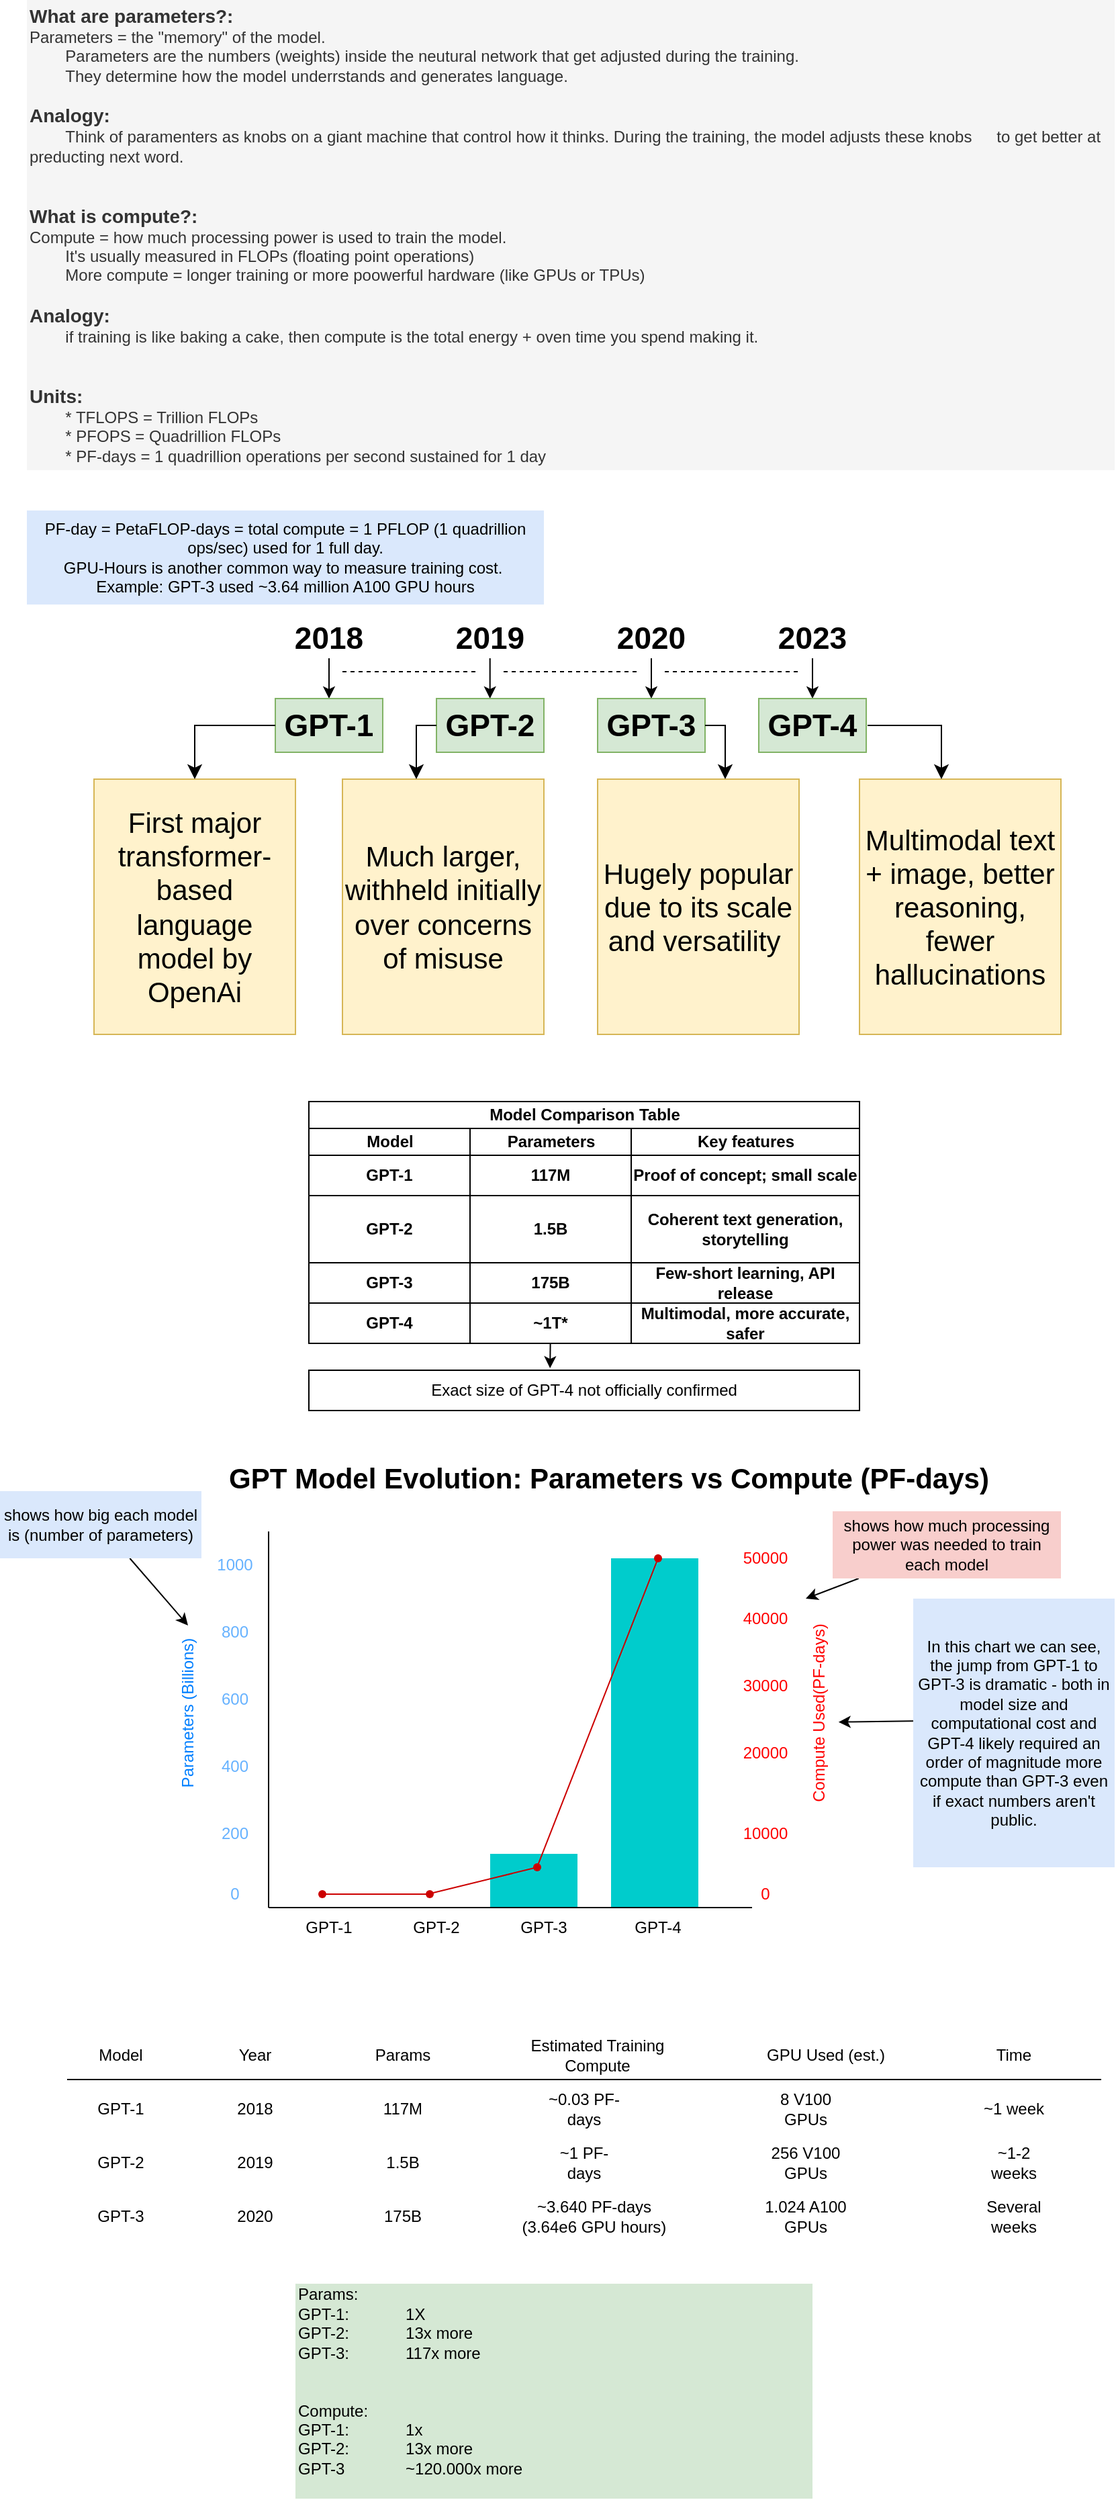 <mxfile>
    <diagram id="XANIDbjGybtHKlUeSHtq" name="Page-1">
        <mxGraphModel dx="849" dy="1026" grid="1" gridSize="10" guides="1" tooltips="1" connect="1" arrows="1" fold="1" page="1" pageScale="1" pageWidth="850" pageHeight="1100" math="0" shadow="0">
            <root>
                <mxCell id="0"/>
                <mxCell id="1" parent="0"/>
                <mxCell id="103" value="" style="rounded=0;whiteSpace=wrap;html=1;fillColor=#00CCCC;strokeColor=none;fontColor=#ffffff;" parent="1" vertex="1">
                    <mxGeometry x="455" y="1180" width="65" height="260" as="geometry"/>
                </mxCell>
                <mxCell id="102" value="" style="rounded=0;whiteSpace=wrap;html=1;fillColor=#00CCCC;strokeColor=none;fontColor=#ffffff;" parent="1" vertex="1">
                    <mxGeometry x="365" y="1400" width="65" height="40" as="geometry"/>
                </mxCell>
                <mxCell id="3" style="edgeStyle=none;html=1;" parent="1" source="2" edge="1">
                    <mxGeometry relative="1" as="geometry">
                        <mxPoint x="245" y="540" as="targetPoint"/>
                    </mxGeometry>
                </mxCell>
                <mxCell id="2" value="&lt;font style=&quot;font-size: 23px;&quot;&gt;&lt;b style=&quot;&quot;&gt;2018&lt;/b&gt;&lt;/font&gt;" style="text;html=1;align=center;verticalAlign=middle;whiteSpace=wrap;rounded=0;" parent="1" vertex="1">
                    <mxGeometry x="205" y="480" width="80" height="30" as="geometry"/>
                </mxCell>
                <mxCell id="4" value="&lt;font style=&quot;font-size: 23px;&quot;&gt;&lt;b style=&quot;&quot;&gt;GPT-1&lt;/b&gt;&lt;/font&gt;" style="text;html=1;align=center;verticalAlign=middle;whiteSpace=wrap;rounded=0;fillColor=#d5e8d4;strokeColor=#82b366;" parent="1" vertex="1">
                    <mxGeometry x="205" y="540" width="80" height="40" as="geometry"/>
                </mxCell>
                <mxCell id="5" value="" style="endArrow=none;dashed=1;html=1;" parent="1" edge="1">
                    <mxGeometry width="50" height="50" relative="1" as="geometry">
                        <mxPoint x="255" y="520" as="sourcePoint"/>
                        <mxPoint x="355" y="520" as="targetPoint"/>
                    </mxGeometry>
                </mxCell>
                <mxCell id="6" value="&lt;font style=&quot;font-size: 23px;&quot;&gt;&lt;b style=&quot;&quot;&gt;2019&lt;/b&gt;&lt;/font&gt;" style="text;html=1;align=center;verticalAlign=middle;whiteSpace=wrap;rounded=0;" parent="1" vertex="1">
                    <mxGeometry x="325" y="480" width="80" height="30" as="geometry"/>
                </mxCell>
                <mxCell id="7" style="edgeStyle=none;html=1;" parent="1" edge="1">
                    <mxGeometry relative="1" as="geometry">
                        <mxPoint x="364.85" y="540" as="targetPoint"/>
                        <mxPoint x="364.85" y="510" as="sourcePoint"/>
                    </mxGeometry>
                </mxCell>
                <mxCell id="8" value="&lt;font style=&quot;font-size: 23px;&quot;&gt;&lt;b style=&quot;&quot;&gt;GPT-2&lt;/b&gt;&lt;/font&gt;" style="text;html=1;align=center;verticalAlign=middle;whiteSpace=wrap;rounded=0;fillColor=#d5e8d4;strokeColor=#82b366;" parent="1" vertex="1">
                    <mxGeometry x="325" y="540" width="80" height="40" as="geometry"/>
                </mxCell>
                <mxCell id="12" style="edgeStyle=none;html=1;entryX=0.5;entryY=0;entryDx=0;entryDy=0;" parent="1" source="9" target="10" edge="1">
                    <mxGeometry relative="1" as="geometry"/>
                </mxCell>
                <mxCell id="9" value="&lt;font style=&quot;font-size: 23px;&quot;&gt;&lt;b style=&quot;&quot;&gt;2020&lt;/b&gt;&lt;/font&gt;" style="text;html=1;align=center;verticalAlign=middle;whiteSpace=wrap;rounded=0;" parent="1" vertex="1">
                    <mxGeometry x="445" y="480" width="80" height="30" as="geometry"/>
                </mxCell>
                <mxCell id="10" value="&lt;font style=&quot;font-size: 23px;&quot;&gt;&lt;b style=&quot;&quot;&gt;GPT-3&lt;/b&gt;&lt;/font&gt;" style="text;html=1;align=center;verticalAlign=middle;whiteSpace=wrap;rounded=0;fillColor=#d5e8d4;strokeColor=#82b366;" parent="1" vertex="1">
                    <mxGeometry x="445" y="540" width="80" height="40" as="geometry"/>
                </mxCell>
                <mxCell id="11" value="" style="endArrow=none;dashed=1;html=1;" parent="1" edge="1">
                    <mxGeometry width="50" height="50" relative="1" as="geometry">
                        <mxPoint x="375" y="520" as="sourcePoint"/>
                        <mxPoint x="475" y="520" as="targetPoint"/>
                    </mxGeometry>
                </mxCell>
                <mxCell id="17" style="edgeStyle=none;html=1;entryX=0.5;entryY=0;entryDx=0;entryDy=0;" parent="1" source="13" target="14" edge="1">
                    <mxGeometry relative="1" as="geometry"/>
                </mxCell>
                <mxCell id="13" value="&lt;font style=&quot;font-size: 23px;&quot;&gt;&lt;b style=&quot;&quot;&gt;2023&lt;/b&gt;&lt;/font&gt;" style="text;html=1;align=center;verticalAlign=middle;whiteSpace=wrap;rounded=0;" parent="1" vertex="1">
                    <mxGeometry x="565" y="480" width="80" height="30" as="geometry"/>
                </mxCell>
                <mxCell id="14" value="&lt;font style=&quot;font-size: 23px;&quot;&gt;&lt;b style=&quot;&quot;&gt;GPT-4&lt;/b&gt;&lt;/font&gt;" style="text;html=1;align=center;verticalAlign=middle;whiteSpace=wrap;rounded=0;fillColor=#d5e8d4;strokeColor=#82b366;" parent="1" vertex="1">
                    <mxGeometry x="565" y="540" width="80" height="40" as="geometry"/>
                </mxCell>
                <mxCell id="15" value="" style="endArrow=none;dashed=1;html=1;" parent="1" edge="1">
                    <mxGeometry width="50" height="50" relative="1" as="geometry">
                        <mxPoint x="495" y="520" as="sourcePoint"/>
                        <mxPoint x="595" y="520" as="targetPoint"/>
                    </mxGeometry>
                </mxCell>
                <mxCell id="20" value="&lt;div&gt;&lt;font style=&quot;font-size: 21px;&quot;&gt;First major transformer-based language model by OpenAi&lt;/font&gt;&lt;/div&gt;" style="text;html=1;align=center;verticalAlign=middle;whiteSpace=wrap;rounded=0;fillColor=#fff2cc;strokeColor=#d6b656;" parent="1" vertex="1">
                    <mxGeometry x="70" y="600" width="150" height="190" as="geometry"/>
                </mxCell>
                <mxCell id="21" value="&lt;div&gt;&lt;font style=&quot;font-size: 21px;&quot;&gt;Much larger, withheld initially over concerns of misuse&lt;/font&gt;&lt;/div&gt;" style="text;html=1;align=center;verticalAlign=middle;whiteSpace=wrap;rounded=0;fillColor=#fff2cc;strokeColor=#d6b656;" parent="1" vertex="1">
                    <mxGeometry x="255" y="600" width="150" height="190" as="geometry"/>
                </mxCell>
                <mxCell id="22" value="&lt;div&gt;&lt;font style=&quot;font-size: 21px;&quot;&gt;Hugely popular due to its scale and versatility&amp;nbsp;&lt;/font&gt;&lt;/div&gt;" style="text;html=1;align=center;verticalAlign=middle;whiteSpace=wrap;rounded=0;fillColor=#fff2cc;strokeColor=#d6b656;" parent="1" vertex="1">
                    <mxGeometry x="445" y="600" width="150" height="190" as="geometry"/>
                </mxCell>
                <mxCell id="23" value="&lt;div&gt;&lt;font style=&quot;font-size: 21px;&quot;&gt;Multimodal text + image, better reasoning, fewer hallucinations&lt;/font&gt;&lt;/div&gt;" style="text;html=1;align=center;verticalAlign=middle;whiteSpace=wrap;rounded=0;fillColor=#fff2cc;strokeColor=#d6b656;" parent="1" vertex="1">
                    <mxGeometry x="640" y="600" width="150" height="190" as="geometry"/>
                </mxCell>
                <mxCell id="24" value="" style="edgeStyle=segmentEdgeStyle;endArrow=classic;html=1;curved=0;rounded=0;endSize=8;startSize=8;" parent="1" edge="1">
                    <mxGeometry width="50" height="50" relative="1" as="geometry">
                        <mxPoint x="205" y="560" as="sourcePoint"/>
                        <mxPoint x="145" y="600" as="targetPoint"/>
                    </mxGeometry>
                </mxCell>
                <mxCell id="26" value="" style="edgeStyle=segmentEdgeStyle;endArrow=classic;html=1;curved=0;rounded=0;endSize=8;startSize=8;" parent="1" edge="1">
                    <mxGeometry width="50" height="50" relative="1" as="geometry">
                        <mxPoint x="325" y="560" as="sourcePoint"/>
                        <mxPoint x="310" y="600" as="targetPoint"/>
                    </mxGeometry>
                </mxCell>
                <mxCell id="27" value="" style="edgeStyle=segmentEdgeStyle;endArrow=classic;html=1;curved=0;rounded=0;endSize=8;startSize=8;" parent="1" edge="1">
                    <mxGeometry width="50" height="50" relative="1" as="geometry">
                        <mxPoint x="525" y="560" as="sourcePoint"/>
                        <mxPoint x="540" y="600" as="targetPoint"/>
                    </mxGeometry>
                </mxCell>
                <mxCell id="28" value="" style="edgeStyle=segmentEdgeStyle;endArrow=classic;html=1;curved=0;rounded=0;endSize=8;startSize=8;" parent="1" edge="1">
                    <mxGeometry width="50" height="50" relative="1" as="geometry">
                        <mxPoint x="646" y="560" as="sourcePoint"/>
                        <mxPoint x="701" y="600" as="targetPoint"/>
                    </mxGeometry>
                </mxCell>
                <mxCell id="29" value="Model Comparison Table" style="swimlane;childLayout=stackLayout;resizeParent=1;resizeParentMax=0;startSize=20;html=1;" parent="1" vertex="1">
                    <mxGeometry x="230" y="840" width="410" height="180" as="geometry"/>
                </mxCell>
                <mxCell id="30" value="Model" style="swimlane;startSize=20;html=1;" parent="29" vertex="1">
                    <mxGeometry y="20" width="120" height="160" as="geometry"/>
                </mxCell>
                <mxCell id="36" value="&lt;b&gt;GPT-1&lt;/b&gt;" style="text;html=1;align=center;verticalAlign=middle;whiteSpace=wrap;rounded=0;strokeColor=default;" parent="30" vertex="1">
                    <mxGeometry y="20" width="120" height="30" as="geometry"/>
                </mxCell>
                <mxCell id="64" value="&lt;b&gt;GPT-3&lt;/b&gt;" style="text;html=1;align=center;verticalAlign=middle;whiteSpace=wrap;rounded=0;strokeColor=default;" parent="30" vertex="1">
                    <mxGeometry y="100" width="120" height="30" as="geometry"/>
                </mxCell>
                <mxCell id="67" value="&lt;b&gt;GPT-4&lt;/b&gt;" style="text;html=1;align=center;verticalAlign=middle;whiteSpace=wrap;rounded=0;strokeColor=default;" parent="30" vertex="1">
                    <mxGeometry y="130" width="120" height="30" as="geometry"/>
                </mxCell>
                <mxCell id="31" value="Parameters" style="swimlane;startSize=20;html=1;" parent="29" vertex="1">
                    <mxGeometry x="120" y="20" width="120" height="160" as="geometry"/>
                </mxCell>
                <mxCell id="37" value="&lt;b&gt;117M&lt;/b&gt;&lt;span style=&quot;font-family: monospace; font-size: 0px; text-align: start; text-wrap-mode: nowrap;&quot;&gt;%3CmxGraphModel%3E%3Croot%3E%3CmxCell%20id%3D%220%22%2F%3E%3CmxCell%20id%3D%221%22%20parent%3D%220%22%2F%3E%3CmxCell%20id%3D%222%22%20value%3D%22%26lt%3Bb%26gt%3BGPT-1%26lt%3B%2Fb%26gt%3B%22%20style%3D%22text%3Bhtml%3D1%3Balign%3Dcenter%3BverticalAlign%3Dmiddle%3BwhiteSpace%3Dwrap%3Brounded%3D0%3BstrokeColor%3Ddefault%3B%22%20vertex%3D%221%22%20parent%3D%221%22%3E%3CmxGeometry%20x%3D%22245%22%20y%3D%22460%22%20width%3D%22120%22%20height%3D%2230%22%20as%3D%22geometry%22%2F%3E%3C%2FmxCell%3E%3C%2Froot%3E%3C%2FmxGraphModel%3E&lt;/span&gt;" style="text;html=1;align=center;verticalAlign=middle;whiteSpace=wrap;rounded=0;strokeColor=default;" parent="31" vertex="1">
                    <mxGeometry y="20" width="120" height="30" as="geometry"/>
                </mxCell>
                <mxCell id="65" value="&lt;b&gt;175B&lt;/b&gt;" style="text;html=1;align=center;verticalAlign=middle;whiteSpace=wrap;rounded=0;strokeColor=default;" parent="31" vertex="1">
                    <mxGeometry y="100" width="120" height="30" as="geometry"/>
                </mxCell>
                <mxCell id="68" value="&lt;b&gt;~1T*&lt;/b&gt;" style="text;html=1;align=center;verticalAlign=middle;whiteSpace=wrap;rounded=0;strokeColor=default;" parent="31" vertex="1">
                    <mxGeometry y="130" width="120" height="30" as="geometry"/>
                </mxCell>
                <mxCell id="32" value="Key features" style="swimlane;startSize=20;html=1;" parent="29" vertex="1">
                    <mxGeometry x="240" y="20" width="170" height="160" as="geometry"/>
                </mxCell>
                <mxCell id="38" value="&lt;b&gt;Proof of concept; small scale&lt;/b&gt;" style="text;html=1;align=center;verticalAlign=middle;whiteSpace=wrap;rounded=0;strokeColor=default;" parent="32" vertex="1">
                    <mxGeometry y="20" width="170" height="30" as="geometry"/>
                </mxCell>
                <mxCell id="39" value="&lt;b&gt;GPT-2&lt;/b&gt;" style="text;html=1;align=center;verticalAlign=middle;whiteSpace=wrap;rounded=0;strokeColor=default;" parent="32" vertex="1">
                    <mxGeometry x="-240" y="50" width="120" height="50" as="geometry"/>
                </mxCell>
                <mxCell id="40" value="&lt;b&gt;1.5B&lt;/b&gt;" style="text;html=1;align=center;verticalAlign=middle;whiteSpace=wrap;rounded=0;strokeColor=default;" parent="32" vertex="1">
                    <mxGeometry x="-120" y="50" width="120" height="50" as="geometry"/>
                </mxCell>
                <mxCell id="41" value="&lt;b&gt;Coherent text generation, storytelling&lt;/b&gt;" style="text;html=1;align=center;verticalAlign=middle;whiteSpace=wrap;rounded=0;strokeColor=default;" parent="32" vertex="1">
                    <mxGeometry y="50" width="170" height="50" as="geometry"/>
                </mxCell>
                <mxCell id="66" value="&lt;b&gt;Few-short learning, API release&lt;/b&gt;" style="text;html=1;align=center;verticalAlign=middle;whiteSpace=wrap;rounded=0;strokeColor=default;" parent="32" vertex="1">
                    <mxGeometry y="100" width="170" height="30" as="geometry"/>
                </mxCell>
                <mxCell id="69" value="&lt;b&gt;Multimodal, more accurate, safer&lt;/b&gt;" style="text;html=1;align=center;verticalAlign=middle;whiteSpace=wrap;rounded=0;strokeColor=default;" parent="32" vertex="1">
                    <mxGeometry y="130" width="170" height="30" as="geometry"/>
                </mxCell>
                <mxCell id="78" value="Exact size of GPT-4 not officially confirmed" style="text;html=1;align=center;verticalAlign=middle;whiteSpace=wrap;rounded=0;strokeColor=default;" parent="1" vertex="1">
                    <mxGeometry x="230" y="1040" width="410" height="30" as="geometry"/>
                </mxCell>
                <mxCell id="80" style="edgeStyle=none;html=1;entryX=0.438;entryY=-0.049;entryDx=0;entryDy=0;entryPerimeter=0;" parent="1" source="68" target="78" edge="1">
                    <mxGeometry relative="1" as="geometry"/>
                </mxCell>
                <mxCell id="81" value="" style="endArrow=none;html=1;" parent="1" edge="1">
                    <mxGeometry width="50" height="50" relative="1" as="geometry">
                        <mxPoint x="200" y="1440" as="sourcePoint"/>
                        <mxPoint x="200" y="1160" as="targetPoint"/>
                    </mxGeometry>
                </mxCell>
                <mxCell id="82" value="" style="endArrow=none;html=1;" parent="1" edge="1">
                    <mxGeometry width="50" height="50" relative="1" as="geometry">
                        <mxPoint x="200" y="1440" as="sourcePoint"/>
                        <mxPoint x="560" y="1440" as="targetPoint"/>
                    </mxGeometry>
                </mxCell>
                <mxCell id="83" value="1000" style="text;html=1;align=center;verticalAlign=middle;whiteSpace=wrap;rounded=0;fontColor=#66B2FF;" parent="1" vertex="1">
                    <mxGeometry x="150" y="1170" width="50" height="30" as="geometry"/>
                </mxCell>
                <mxCell id="84" value="800&lt;span style=&quot;font-family: monospace; font-size: 0px; text-align: start; text-wrap-mode: nowrap;&quot;&gt;%3CmxGraphModel%3E%3Croot%3E%3CmxCell%20id%3D%220%22%2F%3E%3CmxCell%20id%3D%221%22%20parent%3D%220%22%2F%3E%3CmxCell%20id%3D%222%22%20value%3D%221000%22%20style%3D%22text%3Bhtml%3D1%3Balign%3Dcenter%3BverticalAlign%3Dmiddle%3BwhiteSpace%3Dwrap%3Brounded%3D0%3B%22%20vertex%3D%221%22%20parent%3D%221%22%3E%3CmxGeometry%20x%3D%2230%22%20y%3D%22760%22%20width%3D%2250%22%20height%3D%2230%22%20as%3D%22geometry%22%2F%3E%3C%2FmxCell%3E%3C%2Froot%3E%3C%2FmxGraphModel%3E&lt;/span&gt;&lt;span style=&quot;font-family: monospace; font-size: 0px; text-align: start; text-wrap-mode: nowrap;&quot;&gt;%3CmxGraphModel%3E%3Croot%3E%3CmxCell%20id%3D%220%22%2F%3E%3CmxCell%20id%3D%221%22%20parent%3D%220%22%2F%3E%3CmxCell%20id%3D%222%22%20value%3D%221000%22%20style%3D%22text%3Bhtml%3D1%3Balign%3Dcenter%3BverticalAlign%3Dmiddle%3BwhiteSpace%3Dwrap%3Brounded%3D0%3B%22%20vertex%3D%221%22%20parent%3D%221%22%3E%3CmxGeometry%20x%3D%2230%22%20y%3D%22760%22%20width%3D%2250%22%20height%3D%2230%22%20as%3D%22geometry%22%2F%3E%3C%2FmxCell%3E%3C%2Froot%3E%3C%2FmxGraphModel%3E&lt;/span&gt;" style="text;html=1;align=center;verticalAlign=middle;whiteSpace=wrap;rounded=0;fontColor=#66B2FF;" parent="1" vertex="1">
                    <mxGeometry x="150" y="1220" width="50" height="30" as="geometry"/>
                </mxCell>
                <mxCell id="85" value="600" style="text;html=1;align=center;verticalAlign=middle;whiteSpace=wrap;rounded=0;fontColor=#66B2FF;" parent="1" vertex="1">
                    <mxGeometry x="150" y="1270" width="50" height="30" as="geometry"/>
                </mxCell>
                <mxCell id="86" value="400" style="text;html=1;align=center;verticalAlign=middle;whiteSpace=wrap;rounded=0;fontColor=#66B2FF;" parent="1" vertex="1">
                    <mxGeometry x="150" y="1320" width="50" height="30" as="geometry"/>
                </mxCell>
                <mxCell id="87" value="200" style="text;html=1;align=center;verticalAlign=middle;whiteSpace=wrap;rounded=0;fontColor=#66B2FF;fontFamily=Helvetica;fontSize=12;" parent="1" vertex="1">
                    <mxGeometry x="150" y="1370" width="50" height="30" as="geometry"/>
                </mxCell>
                <mxCell id="88" value="0" style="text;html=1;align=center;verticalAlign=middle;whiteSpace=wrap;rounded=0;fontColor=#66B2FF;" parent="1" vertex="1">
                    <mxGeometry x="150" y="1415" width="50" height="30" as="geometry"/>
                </mxCell>
                <mxCell id="89" value="GPT-1" style="text;html=1;align=center;verticalAlign=middle;whiteSpace=wrap;rounded=0;" parent="1" vertex="1">
                    <mxGeometry x="215" y="1440" width="60" height="30" as="geometry"/>
                </mxCell>
                <mxCell id="90" value="GPT-2" style="text;html=1;align=center;verticalAlign=middle;whiteSpace=wrap;rounded=0;" parent="1" vertex="1">
                    <mxGeometry x="295" y="1440" width="60" height="30" as="geometry"/>
                </mxCell>
                <mxCell id="91" value="GPT-3" style="text;html=1;align=center;verticalAlign=middle;whiteSpace=wrap;rounded=0;" parent="1" vertex="1">
                    <mxGeometry x="375" y="1440" width="60" height="30" as="geometry"/>
                </mxCell>
                <mxCell id="92" value="GPT-4" style="text;html=1;align=center;verticalAlign=middle;whiteSpace=wrap;rounded=0;" parent="1" vertex="1">
                    <mxGeometry x="460" y="1440" width="60" height="30" as="geometry"/>
                </mxCell>
                <mxCell id="93" value="" style="endArrow=none;html=1;fontColor=#FF0000;strokeColor=#CC0000;" parent="1" target="94" edge="1">
                    <mxGeometry width="50" height="50" relative="1" as="geometry">
                        <mxPoint x="240" y="1430" as="sourcePoint"/>
                        <mxPoint x="320" y="1430" as="targetPoint"/>
                    </mxGeometry>
                </mxCell>
                <mxCell id="94" value="" style="shape=waypoint;sketch=0;fillStyle=solid;size=6;pointerEvents=1;points=[];fillColor=none;resizable=0;rotatable=0;perimeter=centerPerimeter;snapToPoint=1;fontColor=#FF0000;strokeColor=#CC0000;" parent="1" vertex="1">
                    <mxGeometry x="310" y="1420" width="20" height="20" as="geometry"/>
                </mxCell>
                <mxCell id="95" value="" style="shape=waypoint;sketch=0;fillStyle=solid;size=6;pointerEvents=1;points=[];fillColor=none;resizable=0;rotatable=0;perimeter=centerPerimeter;snapToPoint=1;fontColor=#FF0000;strokeColor=#CC0000;" parent="1" vertex="1">
                    <mxGeometry x="230" y="1420" width="20" height="20" as="geometry"/>
                </mxCell>
                <mxCell id="96" value="" style="endArrow=none;html=1;fontColor=#FF0000;strokeColor=#CC0000;" parent="1" source="97" edge="1">
                    <mxGeometry width="50" height="50" relative="1" as="geometry">
                        <mxPoint x="320" y="1429.67" as="sourcePoint"/>
                        <mxPoint x="400" y="1410" as="targetPoint"/>
                    </mxGeometry>
                </mxCell>
                <mxCell id="97" value="" style="shape=waypoint;sketch=0;fillStyle=solid;size=6;pointerEvents=1;points=[];fillColor=none;resizable=0;rotatable=0;perimeter=centerPerimeter;snapToPoint=1;fontColor=#FF0000;strokeColor=#CC0000;align=center;verticalAlign=middle;fontFamily=Helvetica;fontSize=12;" parent="1" vertex="1">
                    <mxGeometry x="390" y="1400" width="20" height="20" as="geometry"/>
                </mxCell>
                <mxCell id="99" value="" style="endArrow=none;html=1;fontColor=#FF0000;strokeColor=#CC0000;" parent="1" source="100" edge="1">
                    <mxGeometry width="50" height="50" relative="1" as="geometry">
                        <mxPoint x="400" y="1409.67" as="sourcePoint"/>
                        <mxPoint x="490" y="1180" as="targetPoint"/>
                    </mxGeometry>
                </mxCell>
                <mxCell id="100" value="" style="shape=waypoint;sketch=0;fillStyle=solid;size=6;pointerEvents=1;points=[];fillColor=none;resizable=0;rotatable=0;perimeter=centerPerimeter;snapToPoint=1;fontColor=#FF0000;strokeColor=#CC0000;align=center;verticalAlign=middle;fontFamily=Helvetica;fontSize=12;" parent="1" vertex="1">
                    <mxGeometry x="480" y="1170" width="20" height="20" as="geometry"/>
                </mxCell>
                <mxCell id="98" value="" style="endArrow=none;html=1;fontColor=#FF0000;strokeColor=#CC0000;flowAnimation=0;" parent="1" target="97" edge="1">
                    <mxGeometry width="50" height="50" relative="1" as="geometry">
                        <mxPoint x="320" y="1429.67" as="sourcePoint"/>
                        <mxPoint x="400" y="1410" as="targetPoint"/>
                    </mxGeometry>
                </mxCell>
                <mxCell id="101" value="" style="endArrow=none;html=1;fontColor=#FF0000;strokeColor=#CC0000;" parent="1" edge="1">
                    <mxGeometry width="50" height="50" relative="1" as="geometry">
                        <mxPoint x="400" y="1409.67" as="sourcePoint"/>
                        <mxPoint x="490" y="1180" as="targetPoint"/>
                    </mxGeometry>
                </mxCell>
                <mxCell id="105" value="50000" style="text;html=1;align=center;verticalAlign=middle;whiteSpace=wrap;rounded=0;fontColor=#FF0000;" parent="1" vertex="1">
                    <mxGeometry x="545" y="1165" width="50" height="30" as="geometry"/>
                </mxCell>
                <mxCell id="106" value="40000" style="text;html=1;align=center;verticalAlign=middle;whiteSpace=wrap;rounded=0;fontColor=#FF0000;" parent="1" vertex="1">
                    <mxGeometry x="545" y="1210" width="50" height="30" as="geometry"/>
                </mxCell>
                <mxCell id="107" value="30000" style="text;html=1;align=center;verticalAlign=middle;whiteSpace=wrap;rounded=0;fontColor=#FF0000;" parent="1" vertex="1">
                    <mxGeometry x="545" y="1260" width="50" height="30" as="geometry"/>
                </mxCell>
                <mxCell id="108" value="20000" style="text;html=1;align=center;verticalAlign=middle;whiteSpace=wrap;rounded=0;fontColor=#FF0000;" parent="1" vertex="1">
                    <mxGeometry x="545" y="1310" width="50" height="30" as="geometry"/>
                </mxCell>
                <mxCell id="109" value="10000" style="text;html=1;align=center;verticalAlign=middle;whiteSpace=wrap;rounded=0;fontColor=#FF0000;fontFamily=Helvetica;fontSize=12;" parent="1" vertex="1">
                    <mxGeometry x="545" y="1370" width="50" height="30" as="geometry"/>
                </mxCell>
                <mxCell id="110" value="0" style="text;html=1;align=center;verticalAlign=middle;whiteSpace=wrap;rounded=0;fontColor=#FF0000;" parent="1" vertex="1">
                    <mxGeometry x="545" y="1415" width="50" height="30" as="geometry"/>
                </mxCell>
                <mxCell id="111" value="&lt;font style=&quot;color: rgb(0, 127, 255);&quot;&gt;Parameters (Billions)&lt;/font&gt;" style="text;html=1;align=center;verticalAlign=middle;whiteSpace=wrap;rounded=0;rotation=-90;" parent="1" vertex="1">
                    <mxGeometry x="80" y="1280" width="120" height="30" as="geometry"/>
                </mxCell>
                <mxCell id="112" value="Compute Used(PF-days)" style="text;html=1;align=center;verticalAlign=middle;whiteSpace=wrap;rounded=0;fontColor=#FF0000;rotation=-90;" parent="1" vertex="1">
                    <mxGeometry x="535" y="1280" width="150" height="30" as="geometry"/>
                </mxCell>
                <mxCell id="113" value="&lt;font style=&quot;font-size: 21px;&quot;&gt;GPT Model Evolution: Parameters vs Compute (PF-days)&lt;/font&gt;" style="text;strokeColor=none;fillColor=none;html=1;fontSize=24;fontStyle=1;verticalAlign=middle;align=center;" parent="1" vertex="1">
                    <mxGeometry x="192.5" y="1100" width="520" height="40" as="geometry"/>
                </mxCell>
                <mxCell id="114" value="In this chart we can see, the jump from GPT-1 to GPT-3 is dramatic - both in model size and computational cost and GPT-4 likely required an order of magnitude more compute than GPT-3 even if exact numbers aren&#39;t public." style="text;html=1;align=center;verticalAlign=middle;whiteSpace=wrap;rounded=0;fillColor=#dae8fc;strokeColor=none;" parent="1" vertex="1">
                    <mxGeometry x="680" y="1210" width="150" height="200" as="geometry"/>
                </mxCell>
                <mxCell id="115" style="edgeStyle=none;html=1;entryX=0.454;entryY=0.979;entryDx=0;entryDy=0;entryPerimeter=0;" parent="1" target="112" edge="1">
                    <mxGeometry relative="1" as="geometry">
                        <mxPoint x="680" y="1301.091" as="sourcePoint"/>
                    </mxGeometry>
                </mxCell>
                <mxCell id="167" value="" style="endArrow=none;html=1;" edge="1" parent="1">
                    <mxGeometry width="50" height="50" relative="1" as="geometry">
                        <mxPoint x="50" y="1568" as="sourcePoint"/>
                        <mxPoint x="820" y="1568" as="targetPoint"/>
                    </mxGeometry>
                </mxCell>
                <mxCell id="168" value="Model" style="text;html=1;align=center;verticalAlign=middle;whiteSpace=wrap;rounded=0;" vertex="1" parent="1">
                    <mxGeometry x="60" y="1535" width="60" height="30" as="geometry"/>
                </mxCell>
                <mxCell id="169" value="Year" style="text;html=1;align=center;verticalAlign=middle;whiteSpace=wrap;rounded=0;" vertex="1" parent="1">
                    <mxGeometry x="160" y="1535" width="60" height="30" as="geometry"/>
                </mxCell>
                <mxCell id="170" value="Params" style="text;html=1;align=center;verticalAlign=middle;whiteSpace=wrap;rounded=0;" vertex="1" parent="1">
                    <mxGeometry x="270" y="1535" width="60" height="30" as="geometry"/>
                </mxCell>
                <mxCell id="171" value="Estimated Training Compute" style="text;html=1;align=center;verticalAlign=middle;whiteSpace=wrap;rounded=0;" vertex="1" parent="1">
                    <mxGeometry x="390" y="1535" width="110" height="30" as="geometry"/>
                </mxCell>
                <mxCell id="172" value="GPU Used (est.)" style="text;html=1;align=center;verticalAlign=middle;whiteSpace=wrap;rounded=0;" vertex="1" parent="1">
                    <mxGeometry x="560" y="1535" width="110" height="30" as="geometry"/>
                </mxCell>
                <mxCell id="173" value="Time" style="text;html=1;align=center;verticalAlign=middle;whiteSpace=wrap;rounded=0;" vertex="1" parent="1">
                    <mxGeometry x="700" y="1535" width="110" height="30" as="geometry"/>
                </mxCell>
                <mxCell id="174" value="GPT-1" style="text;html=1;align=center;verticalAlign=middle;whiteSpace=wrap;rounded=0;" vertex="1" parent="1">
                    <mxGeometry x="60" y="1575" width="60" height="30" as="geometry"/>
                </mxCell>
                <mxCell id="175" value="2018" style="text;html=1;align=center;verticalAlign=middle;whiteSpace=wrap;rounded=0;" vertex="1" parent="1">
                    <mxGeometry x="160" y="1575" width="60" height="30" as="geometry"/>
                </mxCell>
                <mxCell id="176" value="117M" style="text;html=1;align=center;verticalAlign=middle;whiteSpace=wrap;rounded=0;" vertex="1" parent="1">
                    <mxGeometry x="270" y="1575" width="60" height="30" as="geometry"/>
                </mxCell>
                <mxCell id="177" value="~0.03 PF-days" style="text;html=1;align=center;verticalAlign=middle;whiteSpace=wrap;rounded=0;" vertex="1" parent="1">
                    <mxGeometry x="405" y="1575" width="60" height="30" as="geometry"/>
                </mxCell>
                <mxCell id="178" value="8 V100 GPUs" style="text;html=1;align=center;verticalAlign=middle;whiteSpace=wrap;rounded=0;" vertex="1" parent="1">
                    <mxGeometry x="570" y="1575" width="60" height="30" as="geometry"/>
                </mxCell>
                <mxCell id="179" value="~1 week" style="text;html=1;align=center;verticalAlign=middle;whiteSpace=wrap;rounded=0;" vertex="1" parent="1">
                    <mxGeometry x="725" y="1575" width="60" height="30" as="geometry"/>
                </mxCell>
                <mxCell id="180" value="GPT-2" style="text;html=1;align=center;verticalAlign=middle;whiteSpace=wrap;rounded=0;" vertex="1" parent="1">
                    <mxGeometry x="60" y="1615" width="60" height="30" as="geometry"/>
                </mxCell>
                <mxCell id="181" value="2019" style="text;html=1;align=center;verticalAlign=middle;whiteSpace=wrap;rounded=0;" vertex="1" parent="1">
                    <mxGeometry x="160" y="1615" width="60" height="30" as="geometry"/>
                </mxCell>
                <mxCell id="182" value="1.5B" style="text;html=1;align=center;verticalAlign=middle;whiteSpace=wrap;rounded=0;" vertex="1" parent="1">
                    <mxGeometry x="270" y="1615" width="60" height="30" as="geometry"/>
                </mxCell>
                <mxCell id="183" value="~1 PF-days" style="text;html=1;align=center;verticalAlign=middle;whiteSpace=wrap;rounded=0;" vertex="1" parent="1">
                    <mxGeometry x="405" y="1615" width="60" height="30" as="geometry"/>
                </mxCell>
                <mxCell id="184" value="256 V100&lt;div&gt;GPUs&lt;/div&gt;" style="text;html=1;align=center;verticalAlign=middle;whiteSpace=wrap;rounded=0;" vertex="1" parent="1">
                    <mxGeometry x="570" y="1615" width="60" height="30" as="geometry"/>
                </mxCell>
                <mxCell id="185" value="~1-2 weeks" style="text;html=1;align=center;verticalAlign=middle;whiteSpace=wrap;rounded=0;" vertex="1" parent="1">
                    <mxGeometry x="725" y="1615" width="60" height="30" as="geometry"/>
                </mxCell>
                <mxCell id="186" value="GPT-3" style="text;html=1;align=center;verticalAlign=middle;whiteSpace=wrap;rounded=0;" vertex="1" parent="1">
                    <mxGeometry x="60" y="1655" width="60" height="30" as="geometry"/>
                </mxCell>
                <mxCell id="187" value="2020" style="text;html=1;align=center;verticalAlign=middle;whiteSpace=wrap;rounded=0;" vertex="1" parent="1">
                    <mxGeometry x="160" y="1655" width="60" height="30" as="geometry"/>
                </mxCell>
                <mxCell id="188" value="175B" style="text;html=1;align=center;verticalAlign=middle;whiteSpace=wrap;rounded=0;" vertex="1" parent="1">
                    <mxGeometry x="270" y="1655" width="60" height="30" as="geometry"/>
                </mxCell>
                <mxCell id="189" value="~3.640 PF-days (3.64e6 GPU hours)" style="text;html=1;align=center;verticalAlign=middle;whiteSpace=wrap;rounded=0;" vertex="1" parent="1">
                    <mxGeometry x="385" y="1655" width="115" height="30" as="geometry"/>
                </mxCell>
                <mxCell id="190" value="1.024 A100 GPUs" style="text;html=1;align=center;verticalAlign=middle;whiteSpace=wrap;rounded=0;" vertex="1" parent="1">
                    <mxGeometry x="565" y="1655" width="70" height="30" as="geometry"/>
                </mxCell>
                <mxCell id="191" value="Several weeks" style="text;html=1;align=center;verticalAlign=middle;whiteSpace=wrap;rounded=0;" vertex="1" parent="1">
                    <mxGeometry x="725" y="1655" width="60" height="30" as="geometry"/>
                </mxCell>
                <mxCell id="192" value="PF-day = PetaFLOP-days = total compute = 1 PFLOP (1 quadrillion ops/sec) used for 1 full day.&lt;div&gt;GPU-Hours is another common way to measure training cost.&amp;nbsp;&lt;/div&gt;&lt;div&gt;Example: GPT-3 used ~3.64 million A100 GPU hours&lt;/div&gt;" style="text;html=1;align=center;verticalAlign=middle;whiteSpace=wrap;rounded=0;fillColor=#dae8fc;strokeColor=none;" vertex="1" parent="1">
                    <mxGeometry x="20" y="400" width="385" height="70" as="geometry"/>
                </mxCell>
                <mxCell id="193" value="Params:&lt;div&gt;&lt;font color=&quot;#000000&quot;&gt;GPT-1:&lt;span style=&quot;white-space: pre;&quot;&gt;&#x9;&lt;/span&gt;&lt;span style=&quot;white-space: pre;&quot;&gt;&#x9;&lt;/span&gt;1X&lt;/font&gt;&lt;/div&gt;&lt;div&gt;&lt;font color=&quot;#000000&quot;&gt;GPT-2:&lt;span style=&quot;white-space: pre;&quot;&gt;&#x9;&lt;/span&gt;&lt;span style=&quot;white-space: pre;&quot;&gt;&#x9;&lt;/span&gt;13x more&lt;/font&gt;&lt;/div&gt;&lt;div&gt;&lt;font color=&quot;#000000&quot;&gt;GPT-3:&lt;span style=&quot;white-space: pre;&quot;&gt;&#x9;&lt;/span&gt;&lt;span style=&quot;white-space: pre;&quot;&gt;&#x9;&lt;/span&gt;117x more&lt;/font&gt;&lt;/div&gt;&lt;div&gt;&lt;font color=&quot;#000000&quot;&gt;&lt;br&gt;&lt;/font&gt;&lt;/div&gt;&lt;div&gt;&lt;font color=&quot;#000000&quot;&gt;&lt;br&gt;&lt;/font&gt;&lt;/div&gt;&lt;div&gt;&lt;font color=&quot;#000000&quot;&gt;Compute:&lt;/font&gt;&lt;/div&gt;&lt;div&gt;&lt;font color=&quot;#000000&quot;&gt;GPT-1:&lt;span style=&quot;white-space: pre;&quot;&gt;&#x9;&lt;/span&gt;&lt;span style=&quot;white-space: pre;&quot;&gt;&#x9;&lt;/span&gt;1x&lt;/font&gt;&lt;/div&gt;&lt;div&gt;&lt;font color=&quot;#000000&quot;&gt;GPT-2:&lt;span style=&quot;white-space: pre;&quot;&gt;&#x9;&lt;/span&gt;&lt;span style=&quot;white-space: pre;&quot;&gt;&#x9;&lt;/span&gt;13x more&lt;/font&gt;&lt;/div&gt;&lt;div&gt;&lt;font color=&quot;#000000&quot;&gt;GPT-3&lt;span style=&quot;white-space: pre;&quot;&gt;&#x9;&lt;/span&gt;&lt;span style=&quot;white-space: pre;&quot;&gt;&#x9;&lt;/span&gt;~120.000x more&amp;nbsp;&lt;br&gt;&lt;/font&gt;&lt;div&gt;&lt;br&gt;&lt;/div&gt;&lt;/div&gt;" style="text;html=1;align=left;verticalAlign=middle;whiteSpace=wrap;rounded=0;fillColor=#d5e8d4;strokeColor=none;" vertex="1" parent="1">
                    <mxGeometry x="220" y="1720" width="385" height="160" as="geometry"/>
                </mxCell>
                <mxCell id="194" value="&lt;font style=&quot;font-size: 14px;&quot;&gt;&lt;b&gt;What are parameters?:&lt;/b&gt;&lt;/font&gt;&lt;div&gt;Parameters = the &quot;memory&quot; of the model.&lt;/div&gt;&lt;div&gt;&lt;span style=&quot;white-space: pre;&quot;&gt;&#x9;&lt;/span&gt;Parameters are the numbers (weights) inside the neutural network that get adjusted during the training.&lt;br&gt;&lt;/div&gt;&lt;div&gt;&lt;span style=&quot;white-space: pre;&quot;&gt;&#x9;&lt;/span&gt;They determine how the model underrstands and generates language.&lt;br&gt;&lt;/div&gt;&lt;div&gt;&lt;br&gt;&lt;/div&gt;&lt;div&gt;&lt;font style=&quot;font-size: 14px;&quot;&gt;&lt;b&gt;Analogy:&lt;/b&gt;&lt;/font&gt;&lt;/div&gt;&lt;div&gt;&lt;span style=&quot;white-space: pre;&quot;&gt;&#x9;&lt;/span&gt;Think of paramenters as knobs on a giant machine that control how it thinks. During the training, the model adjusts these knobs &lt;span style=&quot;white-space: pre;&quot;&gt;&#x9;&lt;/span&gt;to get better at preducting next word.&lt;/div&gt;&lt;div&gt;&lt;br&gt;&lt;/div&gt;&lt;div&gt;&lt;br&gt;&lt;/div&gt;&lt;div&gt;&lt;font style=&quot;font-size: 14px;&quot;&gt;&lt;b&gt;What is compute?:&lt;/b&gt;&lt;/font&gt;&lt;/div&gt;&lt;div&gt;Compute = how much processing power is used to train the model.&lt;/div&gt;&lt;div&gt;&lt;span style=&quot;white-space: pre;&quot;&gt;&#x9;&lt;/span&gt;It&#39;s usually measured in FLOPs (floating point operations)&lt;br&gt;&lt;/div&gt;&lt;div&gt;&lt;span style=&quot;white-space: pre;&quot;&gt;&#x9;&lt;/span&gt;More compute = longer training or more poowerful hardware (like GPUs or TPUs)&lt;br&gt;&lt;/div&gt;&lt;div&gt;&lt;br&gt;&lt;/div&gt;&lt;div&gt;&lt;font style=&quot;font-size: 14px;&quot;&gt;&lt;b&gt;Analogy:&lt;/b&gt;&lt;/font&gt;&lt;/div&gt;&lt;div&gt;&lt;span style=&quot;white-space: pre;&quot;&gt;&#x9;&lt;/span&gt;if training is like baking a cake, then compute is the total energy + oven time you spend making it.&lt;br&gt;&lt;/div&gt;&lt;div&gt;&lt;br&gt;&lt;/div&gt;&lt;div&gt;&lt;br&gt;&lt;/div&gt;&lt;div&gt;&lt;font style=&quot;font-size: 14px;&quot;&gt;&lt;b&gt;Units:&lt;/b&gt;&lt;/font&gt;&lt;/div&gt;&lt;div&gt;&lt;span style=&quot;white-space: pre;&quot;&gt;&#x9;&lt;/span&gt;* TFLOPS = Trillion FLOPs&lt;br&gt;&lt;/div&gt;&lt;div&gt;&lt;span style=&quot;white-space: pre;&quot;&gt;&#x9;&lt;/span&gt;* PFOPS = Quadrillion FLOPs&lt;br&gt;&lt;/div&gt;&lt;div&gt;&lt;span style=&quot;white-space: pre;&quot;&gt;&#x9;&lt;/span&gt;* PF-days = 1 quadrillion operations per second sustained for 1 day&lt;br&gt;&lt;/div&gt;" style="text;html=1;align=left;verticalAlign=middle;whiteSpace=wrap;rounded=0;strokeColor=none;fillColor=#f5f5f5;fontColor=#333333;" vertex="1" parent="1">
                    <mxGeometry x="20" y="20" width="810" height="350" as="geometry"/>
                </mxCell>
                <mxCell id="196" style="edgeStyle=none;html=1;" edge="1" parent="1" source="195">
                    <mxGeometry relative="1" as="geometry">
                        <mxPoint x="600" y="1210" as="targetPoint"/>
                    </mxGeometry>
                </mxCell>
                <mxCell id="195" value="shows how much processing power was needed to train each model" style="text;html=1;align=center;verticalAlign=middle;whiteSpace=wrap;rounded=0;fillColor=#f8cecc;strokeColor=none;rotation=0;" vertex="1" parent="1">
                    <mxGeometry x="620" y="1145" width="170" height="50" as="geometry"/>
                </mxCell>
                <mxCell id="198" style="edgeStyle=none;html=1;" edge="1" parent="1" source="197">
                    <mxGeometry relative="1" as="geometry">
                        <mxPoint x="140" y="1230" as="targetPoint"/>
                    </mxGeometry>
                </mxCell>
                <mxCell id="197" value="shows how big each model is (number of parameters)" style="text;html=1;align=center;verticalAlign=middle;whiteSpace=wrap;rounded=0;fillColor=#dae8fc;strokeColor=none;rotation=0;" vertex="1" parent="1">
                    <mxGeometry y="1130" width="150" height="50" as="geometry"/>
                </mxCell>
            </root>
        </mxGraphModel>
    </diagram>
</mxfile>